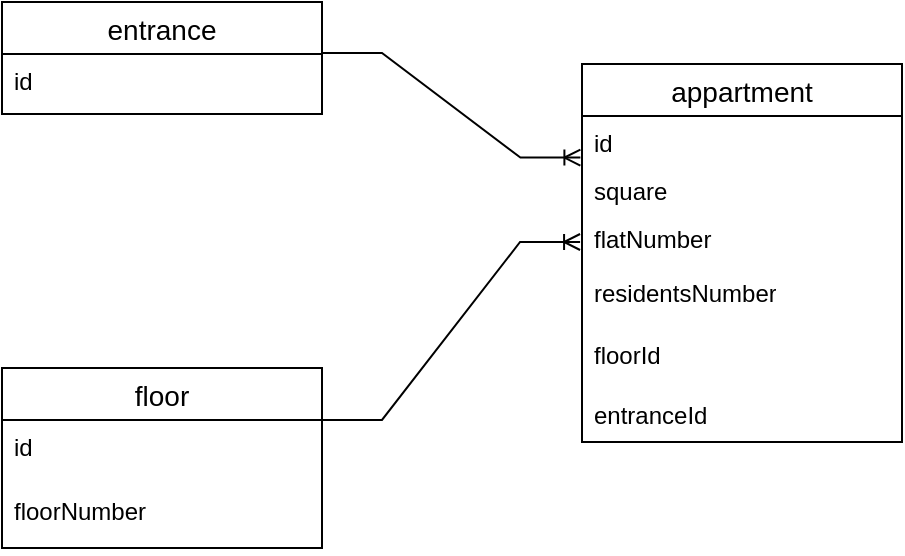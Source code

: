 <mxfile version="24.8.6">
  <diagram name="Страница — 1" id="2w-5TvfYoph6SoOmQ9dp">
    <mxGraphModel grid="1" page="1" gridSize="10" guides="1" tooltips="1" connect="1" arrows="1" fold="1" pageScale="1" pageWidth="827" pageHeight="1169" math="0" shadow="0">
      <root>
        <mxCell id="0" />
        <mxCell id="1" parent="0" />
        <mxCell id="tFkGNpQhrLJjwsfQizW0-1" value="appartment" style="swimlane;fontStyle=0;childLayout=stackLayout;horizontal=1;startSize=26;horizontalStack=0;resizeParent=1;resizeParentMax=0;resizeLast=0;collapsible=1;marginBottom=0;align=center;fontSize=14;" vertex="1" parent="1">
          <mxGeometry x="490" y="171" width="160" height="189" as="geometry">
            <mxRectangle x="490" y="171" width="110" height="30" as="alternateBounds" />
          </mxGeometry>
        </mxCell>
        <mxCell id="tFkGNpQhrLJjwsfQizW0-2" value="id" style="text;strokeColor=none;fillColor=none;spacingLeft=4;spacingRight=4;overflow=hidden;rotatable=0;points=[[0,0.5],[1,0.5]];portConstraint=eastwest;fontSize=12;whiteSpace=wrap;html=1;" vertex="1" parent="tFkGNpQhrLJjwsfQizW0-1">
          <mxGeometry y="26" width="160" height="24" as="geometry" />
        </mxCell>
        <mxCell id="tFkGNpQhrLJjwsfQizW0-3" value="square" style="text;strokeColor=none;fillColor=none;spacingLeft=4;spacingRight=4;overflow=hidden;rotatable=0;points=[[0,0.5],[1,0.5]];portConstraint=eastwest;fontSize=12;whiteSpace=wrap;html=1;" vertex="1" parent="tFkGNpQhrLJjwsfQizW0-1">
          <mxGeometry y="50" width="160" height="24" as="geometry" />
        </mxCell>
        <mxCell id="tFkGNpQhrLJjwsfQizW0-16" value="flatNumber" style="text;strokeColor=none;fillColor=none;spacingLeft=4;spacingRight=4;overflow=hidden;rotatable=0;points=[[0,0.5],[1,0.5]];portConstraint=eastwest;fontSize=12;whiteSpace=wrap;html=1;" vertex="1" parent="tFkGNpQhrLJjwsfQizW0-1">
          <mxGeometry y="74" width="160" height="27" as="geometry" />
        </mxCell>
        <mxCell id="tFkGNpQhrLJjwsfQizW0-4" value="residentsNumber" style="text;strokeColor=none;fillColor=none;spacingLeft=4;spacingRight=4;overflow=hidden;rotatable=0;points=[[0,0.5],[1,0.5]];portConstraint=eastwest;fontSize=12;whiteSpace=wrap;html=1;" vertex="1" parent="tFkGNpQhrLJjwsfQizW0-1">
          <mxGeometry y="101" width="160" height="31" as="geometry" />
        </mxCell>
        <mxCell id="tFkGNpQhrLJjwsfQizW0-15" value="floorId" style="text;strokeColor=none;fillColor=none;spacingLeft=4;spacingRight=4;overflow=hidden;rotatable=0;points=[[0,0.5],[1,0.5]];portConstraint=eastwest;fontSize=12;whiteSpace=wrap;html=1;" vertex="1" parent="tFkGNpQhrLJjwsfQizW0-1">
          <mxGeometry y="132" width="160" height="30" as="geometry" />
        </mxCell>
        <mxCell id="tFkGNpQhrLJjwsfQizW0-13" value="entranceId" style="text;strokeColor=none;fillColor=none;spacingLeft=4;spacingRight=4;overflow=hidden;rotatable=0;points=[[0,0.5],[1,0.5]];portConstraint=eastwest;fontSize=12;whiteSpace=wrap;html=1;" vertex="1" parent="tFkGNpQhrLJjwsfQizW0-1">
          <mxGeometry y="162" width="160" height="27" as="geometry" />
        </mxCell>
        <mxCell id="tFkGNpQhrLJjwsfQizW0-5" value="entrance" style="swimlane;fontStyle=0;childLayout=stackLayout;horizontal=1;startSize=26;horizontalStack=0;resizeParent=1;resizeParentMax=0;resizeLast=0;collapsible=1;marginBottom=0;align=center;fontSize=14;" vertex="1" parent="1">
          <mxGeometry x="200" y="140" width="160" height="56" as="geometry" />
        </mxCell>
        <mxCell id="tFkGNpQhrLJjwsfQizW0-6" value="id" style="text;strokeColor=none;fillColor=none;spacingLeft=4;spacingRight=4;overflow=hidden;rotatable=0;points=[[0,0.5],[1,0.5]];portConstraint=eastwest;fontSize=12;whiteSpace=wrap;html=1;" vertex="1" parent="tFkGNpQhrLJjwsfQizW0-5">
          <mxGeometry y="26" width="160" height="30" as="geometry" />
        </mxCell>
        <mxCell id="tFkGNpQhrLJjwsfQizW0-9" value="floor" style="swimlane;fontStyle=0;childLayout=stackLayout;horizontal=1;startSize=26;horizontalStack=0;resizeParent=1;resizeParentMax=0;resizeLast=0;collapsible=1;marginBottom=0;align=center;fontSize=14;" vertex="1" parent="1">
          <mxGeometry x="200" y="323" width="160" height="90" as="geometry" />
        </mxCell>
        <mxCell id="tFkGNpQhrLJjwsfQizW0-10" value="id" style="text;strokeColor=none;fillColor=none;spacingLeft=4;spacingRight=4;overflow=hidden;rotatable=0;points=[[0,0.5],[1,0.5]];portConstraint=eastwest;fontSize=12;whiteSpace=wrap;html=1;" vertex="1" parent="tFkGNpQhrLJjwsfQizW0-9">
          <mxGeometry y="26" width="160" height="64" as="geometry" />
        </mxCell>
        <mxCell id="tFkGNpQhrLJjwsfQizW0-17" value="floorNumber" style="text;strokeColor=none;fillColor=none;spacingLeft=4;spacingRight=4;overflow=hidden;rotatable=0;points=[[0,0.5],[1,0.5]];portConstraint=eastwest;fontSize=12;whiteSpace=wrap;html=1;" vertex="1" parent="1">
          <mxGeometry x="200" y="381" width="160" height="30" as="geometry" />
        </mxCell>
        <mxCell id="tFkGNpQhrLJjwsfQizW0-18" value="" style="edgeStyle=entityRelationEdgeStyle;fontSize=12;html=1;endArrow=ERoneToMany;rounded=0;exitX=1.011;exitY=-0.018;exitDx=0;exitDy=0;exitPerimeter=0;entryX=0.006;entryY=0.867;entryDx=0;entryDy=0;entryPerimeter=0;" edge="1" parent="1">
          <mxGeometry width="100" height="100" relative="1" as="geometry">
            <mxPoint x="360" y="165.46" as="sourcePoint" />
            <mxPoint x="489.2" y="217.808" as="targetPoint" />
          </mxGeometry>
        </mxCell>
        <mxCell id="tFkGNpQhrLJjwsfQizW0-19" value="" style="edgeStyle=entityRelationEdgeStyle;fontSize=12;html=1;endArrow=ERoneToMany;rounded=0;exitX=1;exitY=0.25;exitDx=0;exitDy=0;entryX=-0.006;entryY=0.427;entryDx=0;entryDy=0;entryPerimeter=0;" edge="1" parent="1">
          <mxGeometry width="100" height="100" relative="1" as="geometry">
            <mxPoint x="360" y="348.97" as="sourcePoint" />
            <mxPoint x="489.04" y="259.999" as="targetPoint" />
          </mxGeometry>
        </mxCell>
      </root>
    </mxGraphModel>
  </diagram>
</mxfile>
